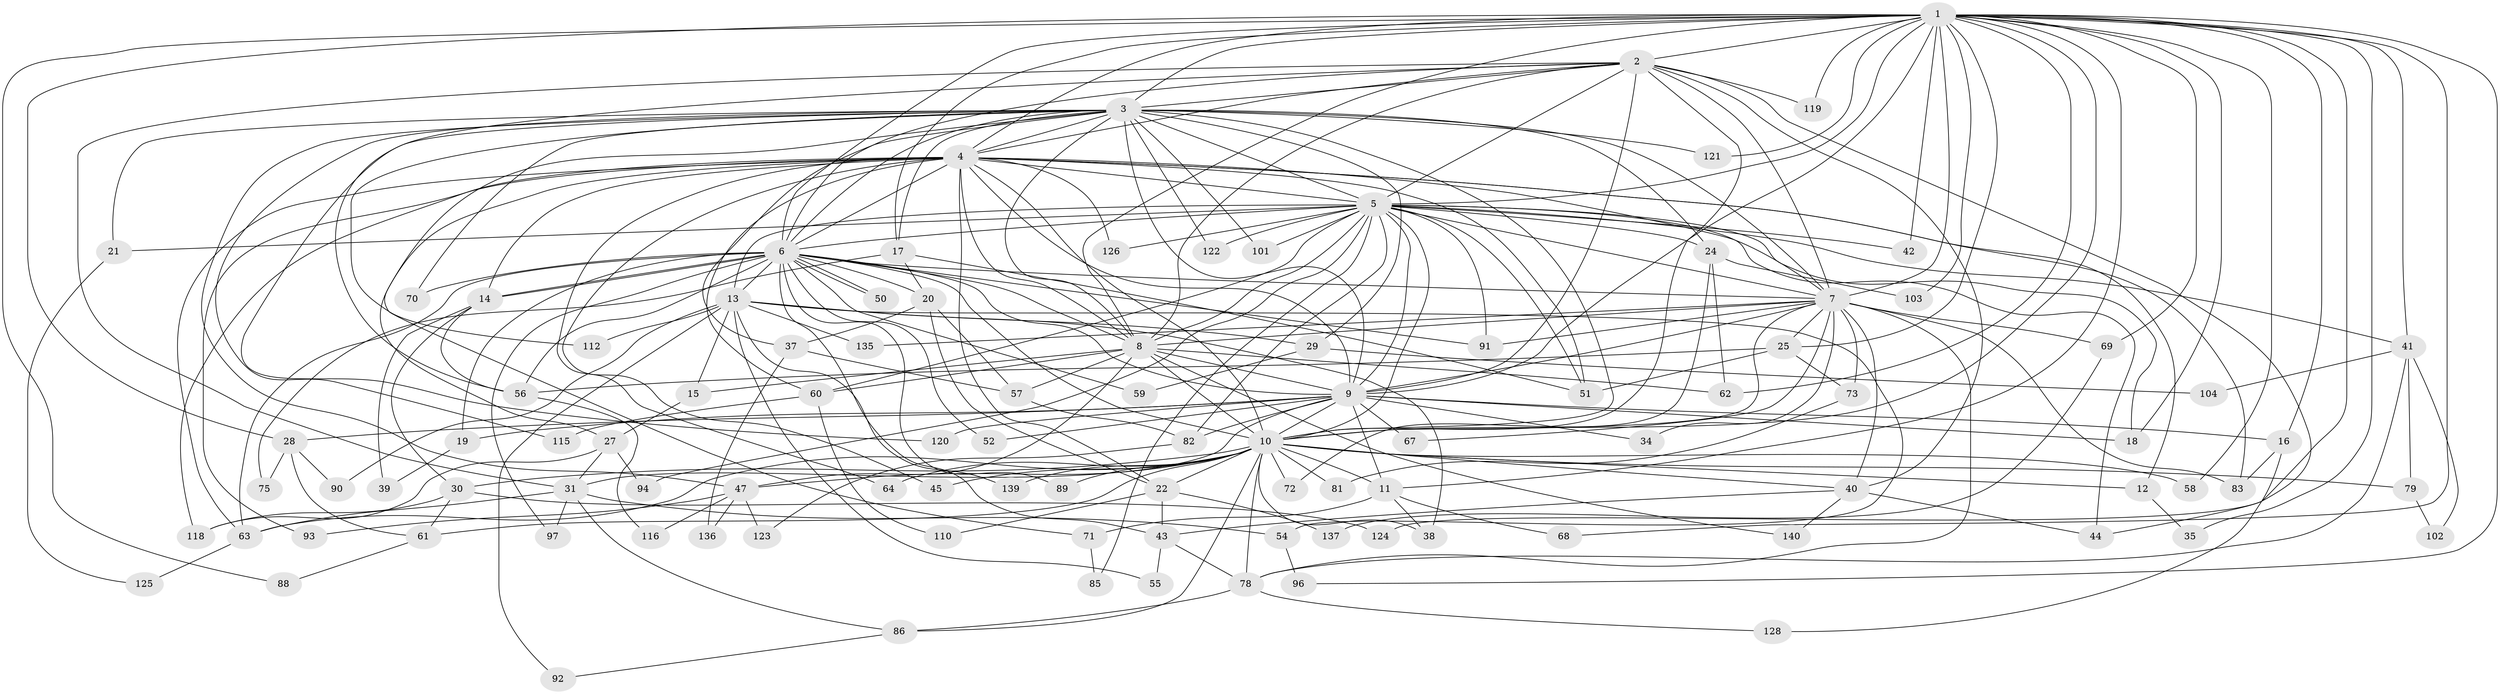 // Generated by graph-tools (version 1.1) at 2025/51/02/27/25 19:51:46]
// undirected, 102 vertices, 256 edges
graph export_dot {
graph [start="1"]
  node [color=gray90,style=filled];
  1 [super="+36"];
  2;
  3 [super="+49"];
  4 [super="+98"];
  5 [super="+114"];
  6 [super="+113"];
  7 [super="+23"];
  8 [super="+46"];
  9 [super="+84"];
  10 [super="+142"];
  11 [super="+108"];
  12;
  13 [super="+138"];
  14 [super="+26"];
  15;
  16;
  17 [super="+76"];
  18 [super="+131"];
  19;
  20 [super="+32"];
  21;
  22 [super="+141"];
  24 [super="+99"];
  25 [super="+77"];
  27;
  28;
  29;
  30 [super="+87"];
  31 [super="+33"];
  34;
  35;
  37 [super="+48"];
  38 [super="+132"];
  39;
  40 [super="+105"];
  41 [super="+109"];
  42;
  43 [super="+134"];
  44 [super="+53"];
  45;
  47 [super="+111"];
  50;
  51 [super="+65"];
  52;
  54;
  55;
  56 [super="+106"];
  57 [super="+66"];
  58;
  59;
  60 [super="+100"];
  61;
  62 [super="+127"];
  63 [super="+74"];
  64;
  67;
  68;
  69;
  70;
  71;
  72;
  73;
  75;
  78 [super="+80"];
  79;
  81;
  82 [super="+95"];
  83 [super="+130"];
  85;
  86 [super="+117"];
  88;
  89;
  90;
  91 [super="+107"];
  92;
  93;
  94;
  96;
  97;
  101;
  102;
  103;
  104;
  110;
  112 [super="+129"];
  115;
  116;
  118 [super="+133"];
  119;
  120;
  121;
  122;
  123;
  124;
  125;
  126;
  128;
  135;
  136;
  137;
  139;
  140;
  1 -- 2;
  1 -- 3 [weight=2];
  1 -- 4 [weight=2];
  1 -- 5;
  1 -- 6;
  1 -- 7;
  1 -- 8;
  1 -- 9;
  1 -- 10;
  1 -- 11;
  1 -- 16;
  1 -- 17;
  1 -- 18;
  1 -- 25;
  1 -- 28;
  1 -- 35;
  1 -- 41;
  1 -- 42;
  1 -- 58;
  1 -- 62;
  1 -- 68;
  1 -- 69;
  1 -- 88;
  1 -- 96;
  1 -- 103;
  1 -- 121;
  1 -- 124;
  1 -- 119;
  2 -- 3;
  2 -- 4;
  2 -- 5;
  2 -- 6;
  2 -- 7;
  2 -- 8;
  2 -- 9;
  2 -- 10;
  2 -- 31;
  2 -- 40;
  2 -- 56;
  2 -- 119;
  2 -- 44;
  3 -- 4;
  3 -- 5 [weight=2];
  3 -- 6;
  3 -- 7 [weight=2];
  3 -- 8;
  3 -- 9;
  3 -- 10;
  3 -- 17;
  3 -- 21;
  3 -- 24 [weight=2];
  3 -- 29;
  3 -- 37 [weight=2];
  3 -- 47;
  3 -- 70;
  3 -- 71;
  3 -- 101;
  3 -- 112 [weight=2];
  3 -- 115;
  3 -- 120;
  3 -- 121;
  3 -- 122;
  4 -- 5;
  4 -- 6;
  4 -- 7;
  4 -- 8 [weight=2];
  4 -- 9;
  4 -- 10;
  4 -- 12;
  4 -- 22;
  4 -- 27;
  4 -- 45;
  4 -- 63;
  4 -- 64;
  4 -- 93;
  4 -- 118;
  4 -- 126;
  4 -- 60;
  4 -- 51;
  4 -- 83;
  4 -- 14;
  5 -- 6;
  5 -- 7;
  5 -- 8;
  5 -- 9;
  5 -- 10;
  5 -- 13 [weight=2];
  5 -- 21;
  5 -- 24;
  5 -- 41;
  5 -- 42;
  5 -- 44;
  5 -- 51;
  5 -- 60;
  5 -- 85;
  5 -- 94;
  5 -- 101;
  5 -- 122;
  5 -- 126;
  5 -- 82;
  5 -- 18;
  5 -- 91;
  6 -- 7;
  6 -- 8;
  6 -- 9;
  6 -- 10;
  6 -- 13;
  6 -- 14;
  6 -- 14;
  6 -- 19;
  6 -- 20;
  6 -- 43 [weight=2];
  6 -- 50;
  6 -- 50;
  6 -- 52;
  6 -- 56;
  6 -- 59;
  6 -- 63;
  6 -- 70;
  6 -- 89;
  6 -- 91;
  6 -- 97;
  7 -- 8;
  7 -- 9;
  7 -- 10;
  7 -- 25;
  7 -- 34;
  7 -- 69;
  7 -- 73;
  7 -- 78;
  7 -- 83;
  7 -- 91;
  7 -- 135;
  7 -- 67;
  7 -- 40;
  8 -- 9;
  8 -- 10;
  8 -- 15;
  8 -- 60;
  8 -- 62;
  8 -- 140;
  8 -- 57;
  8 -- 47;
  9 -- 10 [weight=2];
  9 -- 16;
  9 -- 18;
  9 -- 19;
  9 -- 28;
  9 -- 31;
  9 -- 34;
  9 -- 52;
  9 -- 67;
  9 -- 82;
  9 -- 120;
  9 -- 11;
  10 -- 11;
  10 -- 12;
  10 -- 22 [weight=2];
  10 -- 30;
  10 -- 40;
  10 -- 45;
  10 -- 47;
  10 -- 58;
  10 -- 61;
  10 -- 64;
  10 -- 72;
  10 -- 78;
  10 -- 79;
  10 -- 81;
  10 -- 89;
  10 -- 139;
  10 -- 63;
  10 -- 38;
  10 -- 86;
  11 -- 38;
  11 -- 68;
  11 -- 71;
  12 -- 35;
  13 -- 15;
  13 -- 29;
  13 -- 38;
  13 -- 54;
  13 -- 55;
  13 -- 90;
  13 -- 92;
  13 -- 112;
  13 -- 135;
  13 -- 139;
  14 -- 30;
  14 -- 56;
  14 -- 39;
  15 -- 27;
  16 -- 83;
  16 -- 128;
  17 -- 20;
  17 -- 75;
  17 -- 51;
  19 -- 39;
  20 -- 57;
  20 -- 37;
  20 -- 22;
  21 -- 125;
  22 -- 43;
  22 -- 110;
  22 -- 137;
  24 -- 72;
  24 -- 103;
  24 -- 62;
  25 -- 51;
  25 -- 73;
  25 -- 56;
  27 -- 94;
  27 -- 31;
  27 -- 118;
  28 -- 61;
  28 -- 75;
  28 -- 90;
  29 -- 59;
  29 -- 104;
  30 -- 124;
  30 -- 118;
  30 -- 61;
  31 -- 54;
  31 -- 86;
  31 -- 97;
  31 -- 63;
  37 -- 136;
  37 -- 57;
  40 -- 44;
  40 -- 140;
  40 -- 43;
  41 -- 79;
  41 -- 102;
  41 -- 104;
  41 -- 78;
  43 -- 55;
  43 -- 78;
  47 -- 93;
  47 -- 123;
  47 -- 136;
  47 -- 116;
  54 -- 96;
  56 -- 116;
  57 -- 82;
  60 -- 115;
  60 -- 110;
  61 -- 88;
  63 -- 125;
  69 -- 137;
  71 -- 85;
  73 -- 81;
  78 -- 86;
  78 -- 128;
  79 -- 102;
  82 -- 123;
  86 -- 92;
}
